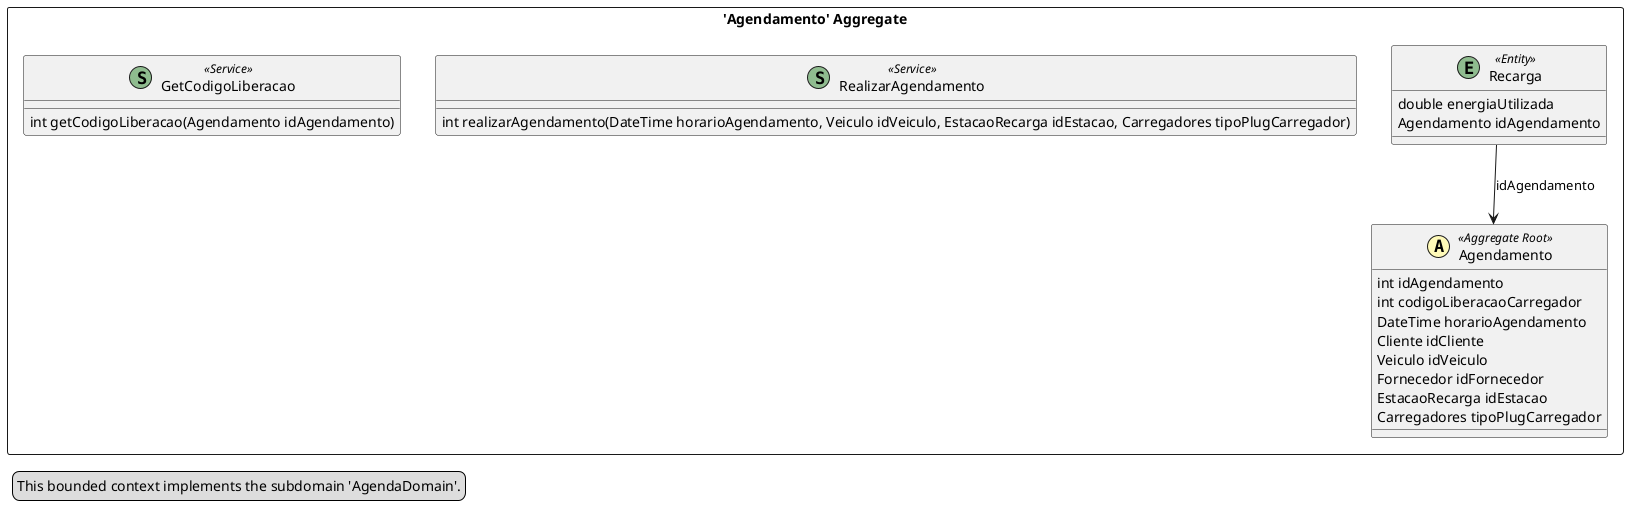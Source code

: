 @startuml

skinparam componentStyle uml2

package "'Agendamento' Aggregate" <<Rectangle>> {
	class Agendamento <<(A,#fffab8) Aggregate Root>> {
		int idAgendamento
		int codigoLiberacaoCarregador
		DateTime horarioAgendamento
		Cliente idCliente
		Veiculo idVeiculo
		Fornecedor idFornecedor
		EstacaoRecarga idEstacao
		Carregadores tipoPlugCarregador
	}
	class Recarga <<(E,DarkSeaGreen) Entity>> {
		double energiaUtilizada
		Agendamento idAgendamento
	}
	class RealizarAgendamento <<(S,DarkSeaGreen) Service>> {
		int realizarAgendamento(DateTime horarioAgendamento, Veiculo idVeiculo, EstacaoRecarga idEstacao, Carregadores tipoPlugCarregador)
	}
	class GetCodigoLiberacao <<(S,DarkSeaGreen) Service>> {
		int getCodigoLiberacao(Agendamento idAgendamento)
	}
}
Recarga --> Agendamento : idAgendamento
legend left
  This bounded context implements the subdomain 'AgendaDomain'.
end legend


@enduml
